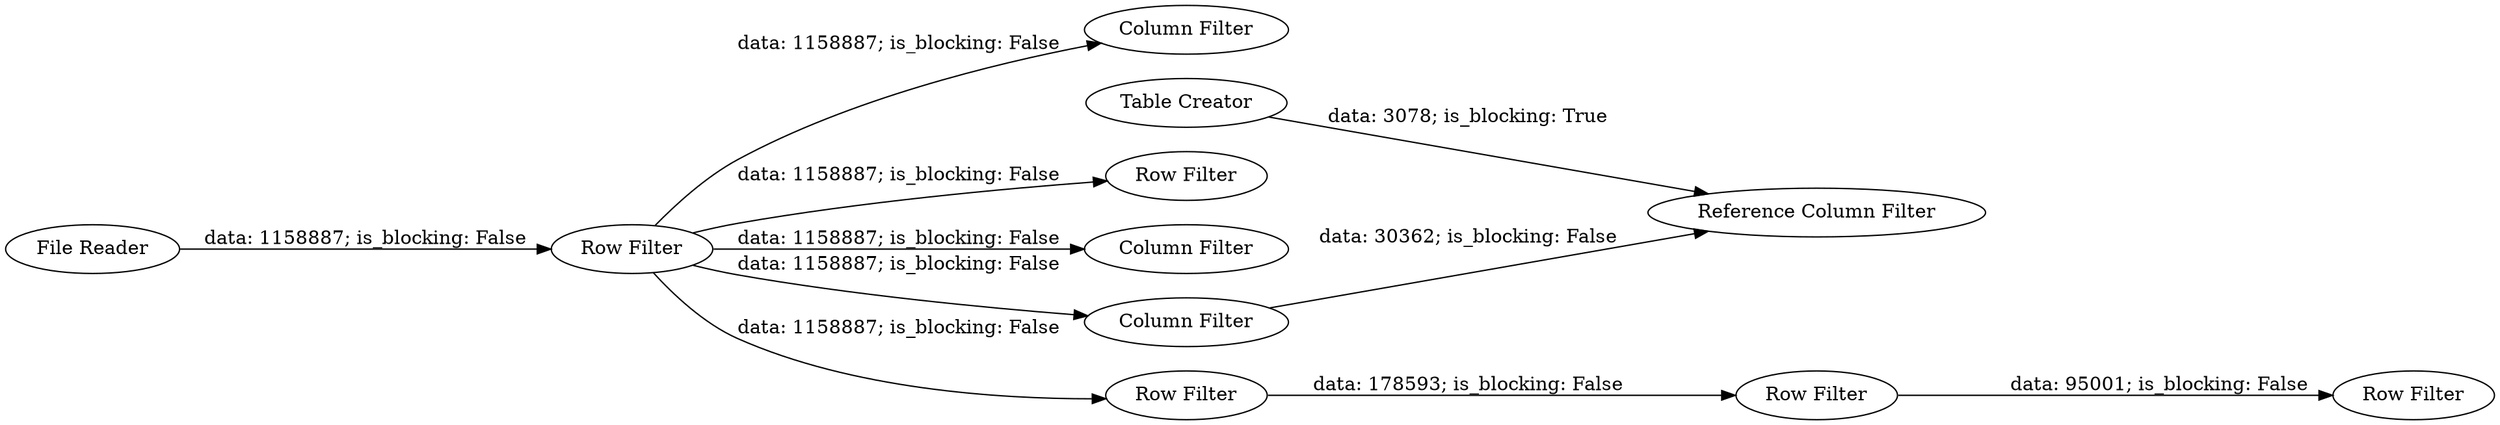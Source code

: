digraph {
	"-6708621839710641808_10" [label="Reference Column Filter"]
	"-6708621839710641808_8" [label="Column Filter"]
	"-6708621839710641808_1" [label="File Reader"]
	"-6708621839710641808_5" [label="Row Filter"]
	"-6708621839710641808_9" [label="Column Filter"]
	"-6708621839710641808_3" [label="Row Filter"]
	"-6708621839710641808_11" [label="Table Creator"]
	"-6708621839710641808_2" [label="Row Filter"]
	"-6708621839710641808_7" [label="Column Filter"]
	"-6708621839710641808_6" [label="Row Filter"]
	"-6708621839710641808_4" [label="Row Filter"]
	"-6708621839710641808_9" -> "-6708621839710641808_10" [label="data: 30362; is_blocking: False"]
	"-6708621839710641808_2" -> "-6708621839710641808_8" [label="data: 1158887; is_blocking: False"]
	"-6708621839710641808_5" -> "-6708621839710641808_6" [label="data: 95001; is_blocking: False"]
	"-6708621839710641808_4" -> "-6708621839710641808_5" [label="data: 178593; is_blocking: False"]
	"-6708621839710641808_2" -> "-6708621839710641808_3" [label="data: 1158887; is_blocking: False"]
	"-6708621839710641808_2" -> "-6708621839710641808_7" [label="data: 1158887; is_blocking: False"]
	"-6708621839710641808_2" -> "-6708621839710641808_4" [label="data: 1158887; is_blocking: False"]
	"-6708621839710641808_2" -> "-6708621839710641808_9" [label="data: 1158887; is_blocking: False"]
	"-6708621839710641808_1" -> "-6708621839710641808_2" [label="data: 1158887; is_blocking: False"]
	"-6708621839710641808_11" -> "-6708621839710641808_10" [label="data: 3078; is_blocking: True"]
	rankdir=LR
}
